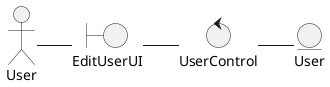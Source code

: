 @startuml uc5-Edit_Account-Analysis
:User: as actor
boundary "EditUserUI" as interface
control "UserControl" as controller
entity "User" as database

'connections
actor -r-- interface
interface -r-- controller
controller -r-- database
@enduml